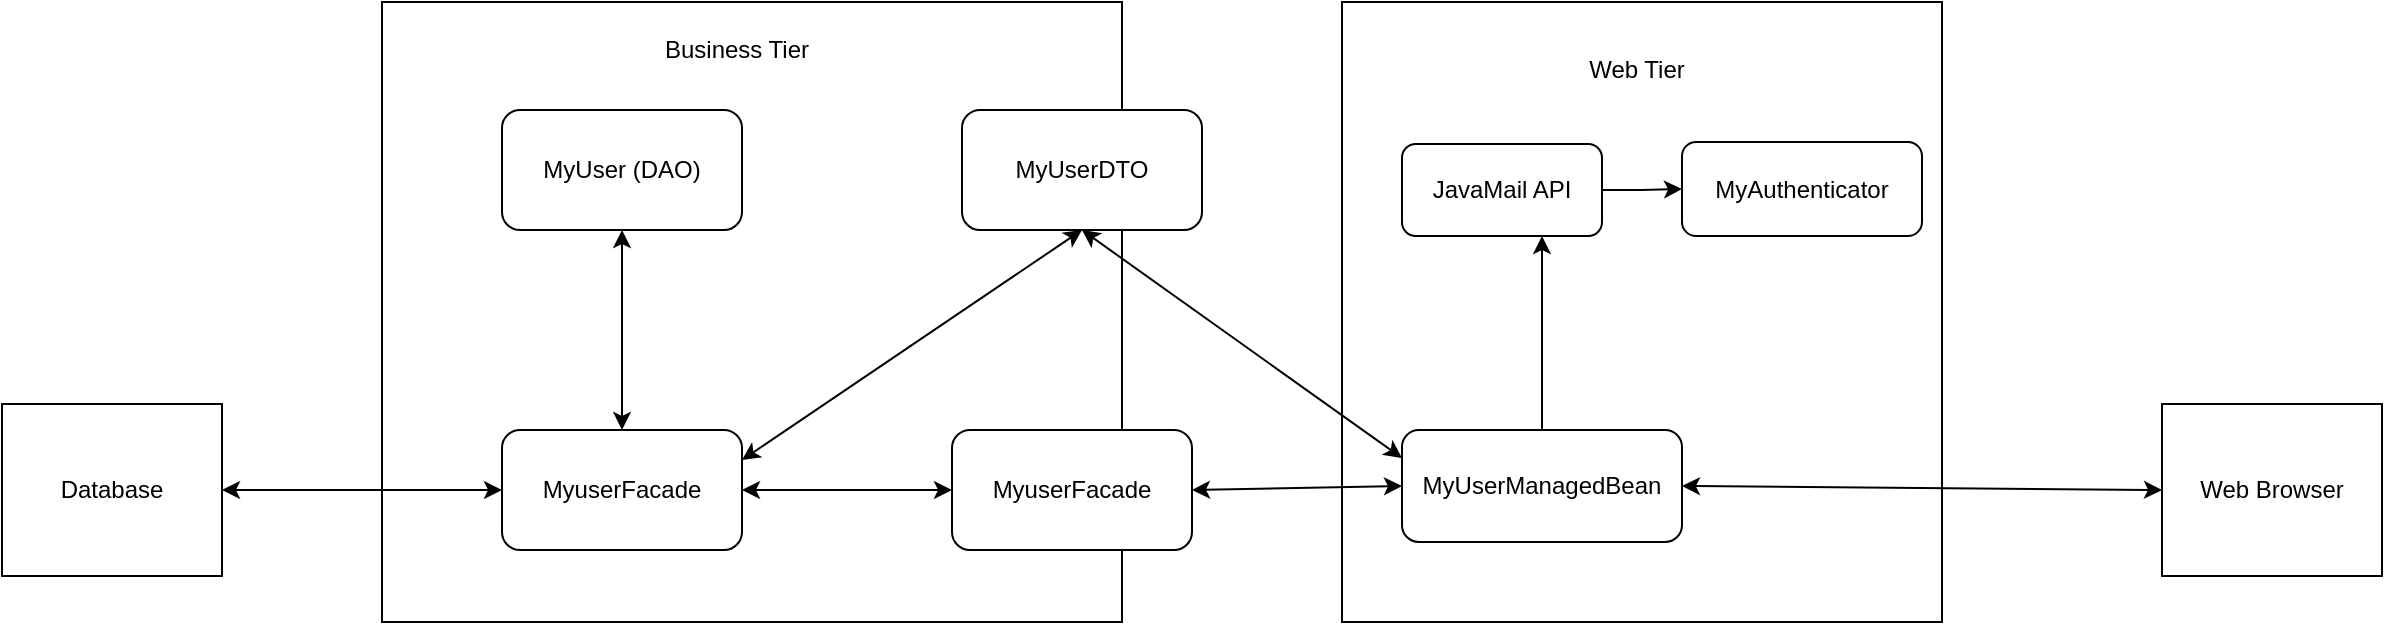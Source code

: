 <mxfile version="13.8.0" type="github">
  <diagram id="sMENB0BKSFF5UfW-DyX-" name="Page-1">
    <mxGraphModel dx="1545" dy="898" grid="1" gridSize="10" guides="1" tooltips="1" connect="1" arrows="1" fold="1" page="1" pageScale="1" pageWidth="850" pageHeight="1100" math="0" shadow="0">
      <root>
        <mxCell id="0" />
        <mxCell id="1" parent="0" />
        <mxCell id="gUTGTygOhM5yVj5egO7G-2" value="" style="rounded=0;whiteSpace=wrap;html=1;" vertex="1" parent="1">
          <mxGeometry x="230" y="190" width="370" height="310" as="geometry" />
        </mxCell>
        <mxCell id="gUTGTygOhM5yVj5egO7G-4" value="" style="rounded=0;whiteSpace=wrap;html=1;" vertex="1" parent="1">
          <mxGeometry x="710" y="190" width="300" height="310" as="geometry" />
        </mxCell>
        <mxCell id="gUTGTygOhM5yVj5egO7G-5" value="MyUser (DAO)" style="rounded=1;whiteSpace=wrap;html=1;" vertex="1" parent="1">
          <mxGeometry x="290" y="244" width="120" height="60" as="geometry" />
        </mxCell>
        <mxCell id="gUTGTygOhM5yVj5egO7G-7" value="MyuserFacade" style="rounded=1;whiteSpace=wrap;html=1;" vertex="1" parent="1">
          <mxGeometry x="290" y="404" width="120" height="60" as="geometry" />
        </mxCell>
        <mxCell id="gUTGTygOhM5yVj5egO7G-8" value="MyUserDTO" style="rounded=1;whiteSpace=wrap;html=1;" vertex="1" parent="1">
          <mxGeometry x="520" y="244" width="120" height="60" as="geometry" />
        </mxCell>
        <mxCell id="gUTGTygOhM5yVj5egO7G-9" value="MyuserFacade" style="rounded=1;whiteSpace=wrap;html=1;" vertex="1" parent="1">
          <mxGeometry x="515" y="404" width="120" height="60" as="geometry" />
        </mxCell>
        <mxCell id="gUTGTygOhM5yVj5egO7G-10" value="Business Tier" style="text;html=1;strokeColor=none;fillColor=none;align=center;verticalAlign=middle;whiteSpace=wrap;rounded=0;" vertex="1" parent="1">
          <mxGeometry x="350" y="204" width="115" height="20" as="geometry" />
        </mxCell>
        <mxCell id="gUTGTygOhM5yVj5egO7G-11" value="Web Tier" style="text;html=1;strokeColor=none;fillColor=none;align=center;verticalAlign=middle;whiteSpace=wrap;rounded=0;" vertex="1" parent="1">
          <mxGeometry x="800" y="214" width="115" height="20" as="geometry" />
        </mxCell>
        <mxCell id="gUTGTygOhM5yVj5egO7G-19" value="" style="edgeStyle=orthogonalEdgeStyle;rounded=0;orthogonalLoop=1;jettySize=auto;html=1;" edge="1" parent="1" source="gUTGTygOhM5yVj5egO7G-12" target="gUTGTygOhM5yVj5egO7G-14">
          <mxGeometry relative="1" as="geometry" />
        </mxCell>
        <mxCell id="gUTGTygOhM5yVj5egO7G-12" value="JavaMail API" style="rounded=1;whiteSpace=wrap;html=1;" vertex="1" parent="1">
          <mxGeometry x="740" y="261" width="100" height="46" as="geometry" />
        </mxCell>
        <mxCell id="gUTGTygOhM5yVj5egO7G-20" value="" style="edgeStyle=orthogonalEdgeStyle;rounded=0;orthogonalLoop=1;jettySize=auto;html=1;" edge="1" parent="1" source="gUTGTygOhM5yVj5egO7G-13" target="gUTGTygOhM5yVj5egO7G-12">
          <mxGeometry relative="1" as="geometry">
            <Array as="points">
              <mxPoint x="810" y="330" />
              <mxPoint x="810" y="330" />
            </Array>
          </mxGeometry>
        </mxCell>
        <mxCell id="gUTGTygOhM5yVj5egO7G-13" value="MyUserManagedBean" style="rounded=1;whiteSpace=wrap;html=1;" vertex="1" parent="1">
          <mxGeometry x="740" y="404" width="140" height="56" as="geometry" />
        </mxCell>
        <mxCell id="gUTGTygOhM5yVj5egO7G-14" value="&lt;div&gt;MyAuthenticator&lt;/div&gt;" style="rounded=1;whiteSpace=wrap;html=1;" vertex="1" parent="1">
          <mxGeometry x="880" y="260" width="120" height="47" as="geometry" />
        </mxCell>
        <mxCell id="gUTGTygOhM5yVj5egO7G-15" value="Web Browser" style="rounded=0;whiteSpace=wrap;html=1;" vertex="1" parent="1">
          <mxGeometry x="1120" y="391" width="110" height="86" as="geometry" />
        </mxCell>
        <mxCell id="gUTGTygOhM5yVj5egO7G-17" value="Database" style="rounded=0;whiteSpace=wrap;html=1;" vertex="1" parent="1">
          <mxGeometry x="40" y="391" width="110" height="86" as="geometry" />
        </mxCell>
        <mxCell id="gUTGTygOhM5yVj5egO7G-18" value="" style="endArrow=classic;startArrow=classic;html=1;exitX=1;exitY=0.5;exitDx=0;exitDy=0;entryX=0;entryY=0.5;entryDx=0;entryDy=0;" edge="1" parent="1" source="gUTGTygOhM5yVj5egO7G-13" target="gUTGTygOhM5yVj5egO7G-15">
          <mxGeometry width="50" height="50" relative="1" as="geometry">
            <mxPoint x="1030" y="540" as="sourcePoint" />
            <mxPoint x="1080" y="490" as="targetPoint" />
          </mxGeometry>
        </mxCell>
        <mxCell id="gUTGTygOhM5yVj5egO7G-21" value="" style="endArrow=classic;startArrow=classic;html=1;exitX=1;exitY=0.5;exitDx=0;exitDy=0;entryX=0;entryY=0.5;entryDx=0;entryDy=0;" edge="1" parent="1" source="gUTGTygOhM5yVj5egO7G-9" target="gUTGTygOhM5yVj5egO7G-13">
          <mxGeometry width="50" height="50" relative="1" as="geometry">
            <mxPoint x="690" y="600" as="sourcePoint" />
            <mxPoint x="740" y="550" as="targetPoint" />
          </mxGeometry>
        </mxCell>
        <mxCell id="gUTGTygOhM5yVj5egO7G-24" value="" style="endArrow=classic;startArrow=classic;html=1;entryX=0;entryY=0.25;entryDx=0;entryDy=0;exitX=0.5;exitY=1;exitDx=0;exitDy=0;" edge="1" parent="1" source="gUTGTygOhM5yVj5egO7G-8" target="gUTGTygOhM5yVj5egO7G-13">
          <mxGeometry width="50" height="50" relative="1" as="geometry">
            <mxPoint x="580" y="610" as="sourcePoint" />
            <mxPoint x="630" y="560" as="targetPoint" />
            <Array as="points" />
          </mxGeometry>
        </mxCell>
        <mxCell id="gUTGTygOhM5yVj5egO7G-25" value="" style="endArrow=classic;startArrow=classic;html=1;entryX=0.5;entryY=1;entryDx=0;entryDy=0;exitX=1;exitY=0.25;exitDx=0;exitDy=0;" edge="1" parent="1" source="gUTGTygOhM5yVj5egO7G-7" target="gUTGTygOhM5yVj5egO7G-8">
          <mxGeometry width="50" height="50" relative="1" as="geometry">
            <mxPoint x="440" y="610" as="sourcePoint" />
            <mxPoint x="490" y="560" as="targetPoint" />
          </mxGeometry>
        </mxCell>
        <mxCell id="gUTGTygOhM5yVj5egO7G-26" value="" style="endArrow=classic;startArrow=classic;html=1;entryX=0;entryY=0.5;entryDx=0;entryDy=0;exitX=1;exitY=0.5;exitDx=0;exitDy=0;" edge="1" parent="1" source="gUTGTygOhM5yVj5egO7G-7" target="gUTGTygOhM5yVj5egO7G-9">
          <mxGeometry width="50" height="50" relative="1" as="geometry">
            <mxPoint x="400" y="630" as="sourcePoint" />
            <mxPoint x="450" y="580" as="targetPoint" />
          </mxGeometry>
        </mxCell>
        <mxCell id="gUTGTygOhM5yVj5egO7G-27" value="" style="endArrow=classic;startArrow=classic;html=1;entryX=0.5;entryY=1;entryDx=0;entryDy=0;exitX=0.5;exitY=0;exitDx=0;exitDy=0;" edge="1" parent="1" source="gUTGTygOhM5yVj5egO7G-7" target="gUTGTygOhM5yVj5egO7G-5">
          <mxGeometry width="50" height="50" relative="1" as="geometry">
            <mxPoint x="180" y="640" as="sourcePoint" />
            <mxPoint x="230" y="590" as="targetPoint" />
          </mxGeometry>
        </mxCell>
        <mxCell id="gUTGTygOhM5yVj5egO7G-28" value="" style="endArrow=classic;startArrow=classic;html=1;entryX=0;entryY=0.5;entryDx=0;entryDy=0;exitX=1;exitY=0.5;exitDx=0;exitDy=0;" edge="1" parent="1" source="gUTGTygOhM5yVj5egO7G-17" target="gUTGTygOhM5yVj5egO7G-7">
          <mxGeometry width="50" height="50" relative="1" as="geometry">
            <mxPoint x="240" y="630" as="sourcePoint" />
            <mxPoint x="290" y="580" as="targetPoint" />
          </mxGeometry>
        </mxCell>
      </root>
    </mxGraphModel>
  </diagram>
</mxfile>
